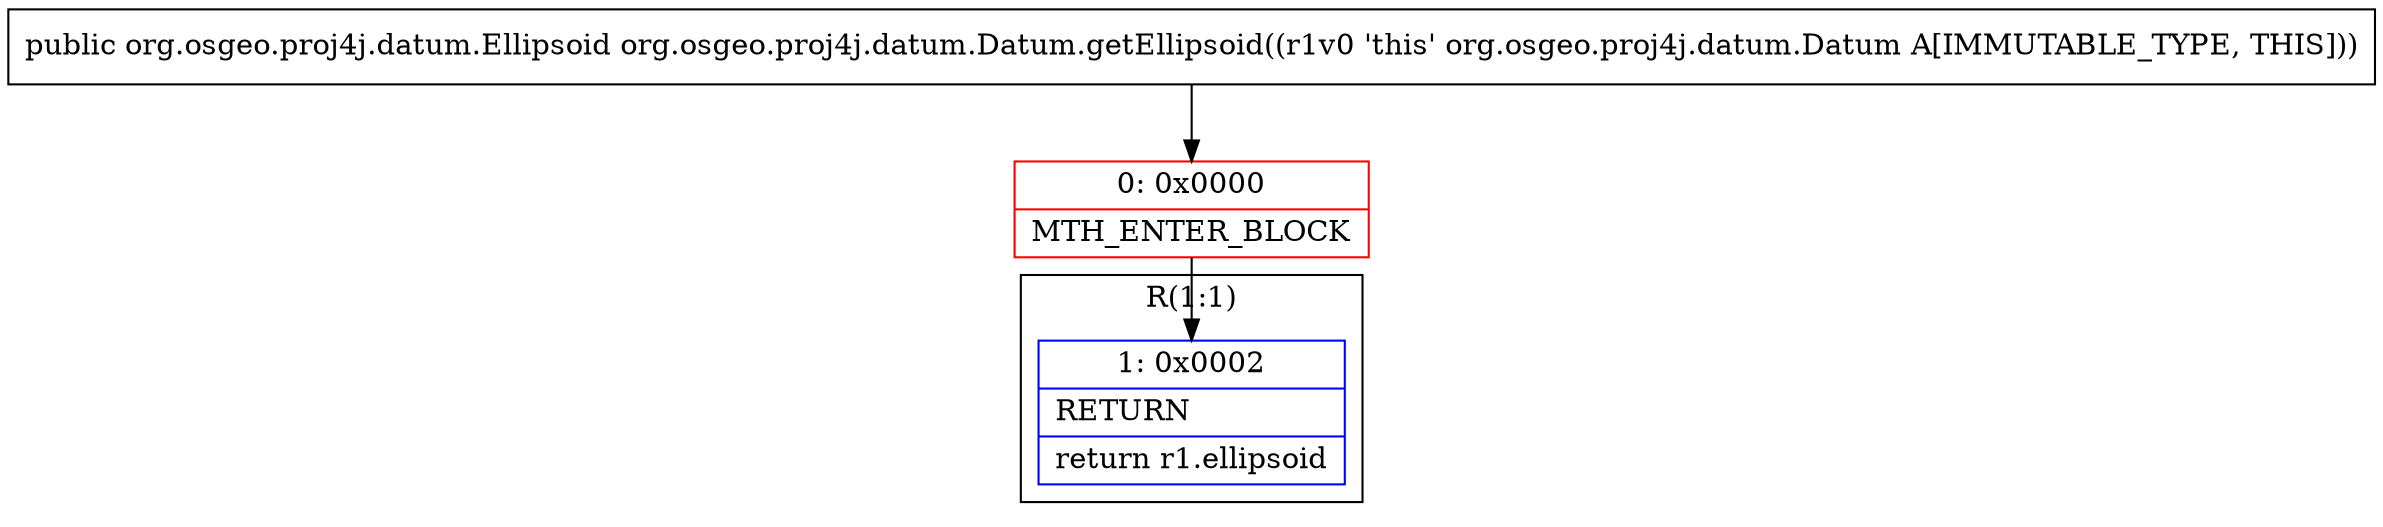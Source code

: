 digraph "CFG fororg.osgeo.proj4j.datum.Datum.getEllipsoid()Lorg\/osgeo\/proj4j\/datum\/Ellipsoid;" {
subgraph cluster_Region_852461349 {
label = "R(1:1)";
node [shape=record,color=blue];
Node_1 [shape=record,label="{1\:\ 0x0002|RETURN\l|return r1.ellipsoid\l}"];
}
Node_0 [shape=record,color=red,label="{0\:\ 0x0000|MTH_ENTER_BLOCK\l}"];
MethodNode[shape=record,label="{public org.osgeo.proj4j.datum.Ellipsoid org.osgeo.proj4j.datum.Datum.getEllipsoid((r1v0 'this' org.osgeo.proj4j.datum.Datum A[IMMUTABLE_TYPE, THIS])) }"];
MethodNode -> Node_0;
Node_0 -> Node_1;
}

